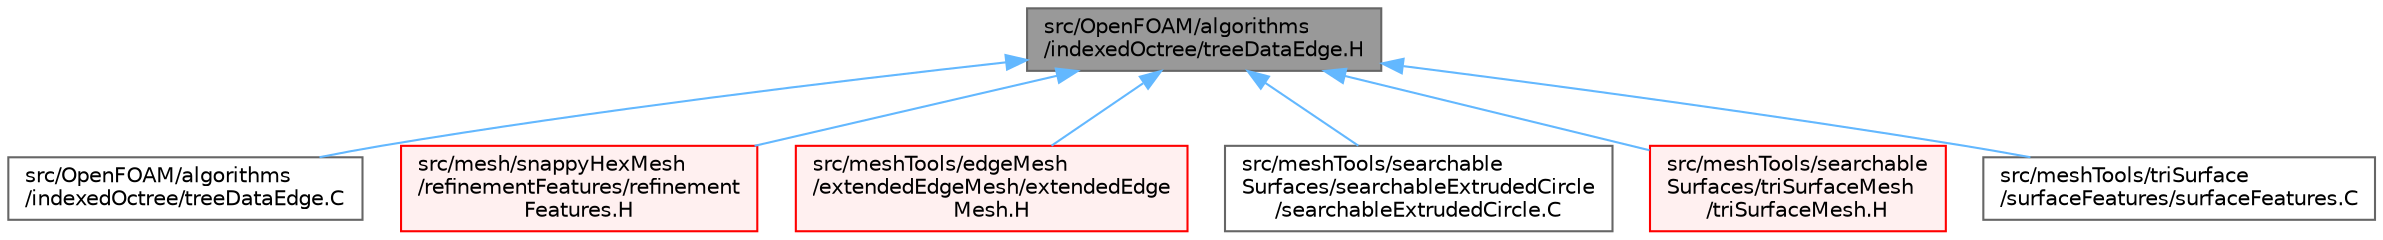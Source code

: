 digraph "src/OpenFOAM/algorithms/indexedOctree/treeDataEdge.H"
{
 // LATEX_PDF_SIZE
  bgcolor="transparent";
  edge [fontname=Helvetica,fontsize=10,labelfontname=Helvetica,labelfontsize=10];
  node [fontname=Helvetica,fontsize=10,shape=box,height=0.2,width=0.4];
  Node1 [id="Node000001",label="src/OpenFOAM/algorithms\l/indexedOctree/treeDataEdge.H",height=0.2,width=0.4,color="gray40", fillcolor="grey60", style="filled", fontcolor="black",tooltip=" "];
  Node1 -> Node2 [id="edge1_Node000001_Node000002",dir="back",color="steelblue1",style="solid",tooltip=" "];
  Node2 [id="Node000002",label="src/OpenFOAM/algorithms\l/indexedOctree/treeDataEdge.C",height=0.2,width=0.4,color="grey40", fillcolor="white", style="filled",URL="$treeDataEdge_8C.html",tooltip=" "];
  Node1 -> Node3 [id="edge2_Node000001_Node000003",dir="back",color="steelblue1",style="solid",tooltip=" "];
  Node3 [id="Node000003",label="src/mesh/snappyHexMesh\l/refinementFeatures/refinement\lFeatures.H",height=0.2,width=0.4,color="red", fillcolor="#FFF0F0", style="filled",URL="$refinementFeatures_8H.html",tooltip=" "];
  Node1 -> Node12 [id="edge3_Node000001_Node000012",dir="back",color="steelblue1",style="solid",tooltip=" "];
  Node12 [id="Node000012",label="src/meshTools/edgeMesh\l/extendedEdgeMesh/extendedEdge\lMesh.H",height=0.2,width=0.4,color="red", fillcolor="#FFF0F0", style="filled",URL="$extendedEdgeMesh_8H.html",tooltip=" "];
  Node1 -> Node55 [id="edge4_Node000001_Node000055",dir="back",color="steelblue1",style="solid",tooltip=" "];
  Node55 [id="Node000055",label="src/meshTools/searchable\lSurfaces/searchableExtrudedCircle\l/searchableExtrudedCircle.C",height=0.2,width=0.4,color="grey40", fillcolor="white", style="filled",URL="$searchableExtrudedCircle_8C.html",tooltip=" "];
  Node1 -> Node56 [id="edge5_Node000001_Node000056",dir="back",color="steelblue1",style="solid",tooltip=" "];
  Node56 [id="Node000056",label="src/meshTools/searchable\lSurfaces/triSurfaceMesh\l/triSurfaceMesh.H",height=0.2,width=0.4,color="red", fillcolor="#FFF0F0", style="filled",URL="$triSurfaceMesh_8H.html",tooltip=" "];
  Node1 -> Node89 [id="edge6_Node000001_Node000089",dir="back",color="steelblue1",style="solid",tooltip=" "];
  Node89 [id="Node000089",label="src/meshTools/triSurface\l/surfaceFeatures/surfaceFeatures.C",height=0.2,width=0.4,color="grey40", fillcolor="white", style="filled",URL="$surfaceFeatures_8C.html",tooltip=" "];
}
